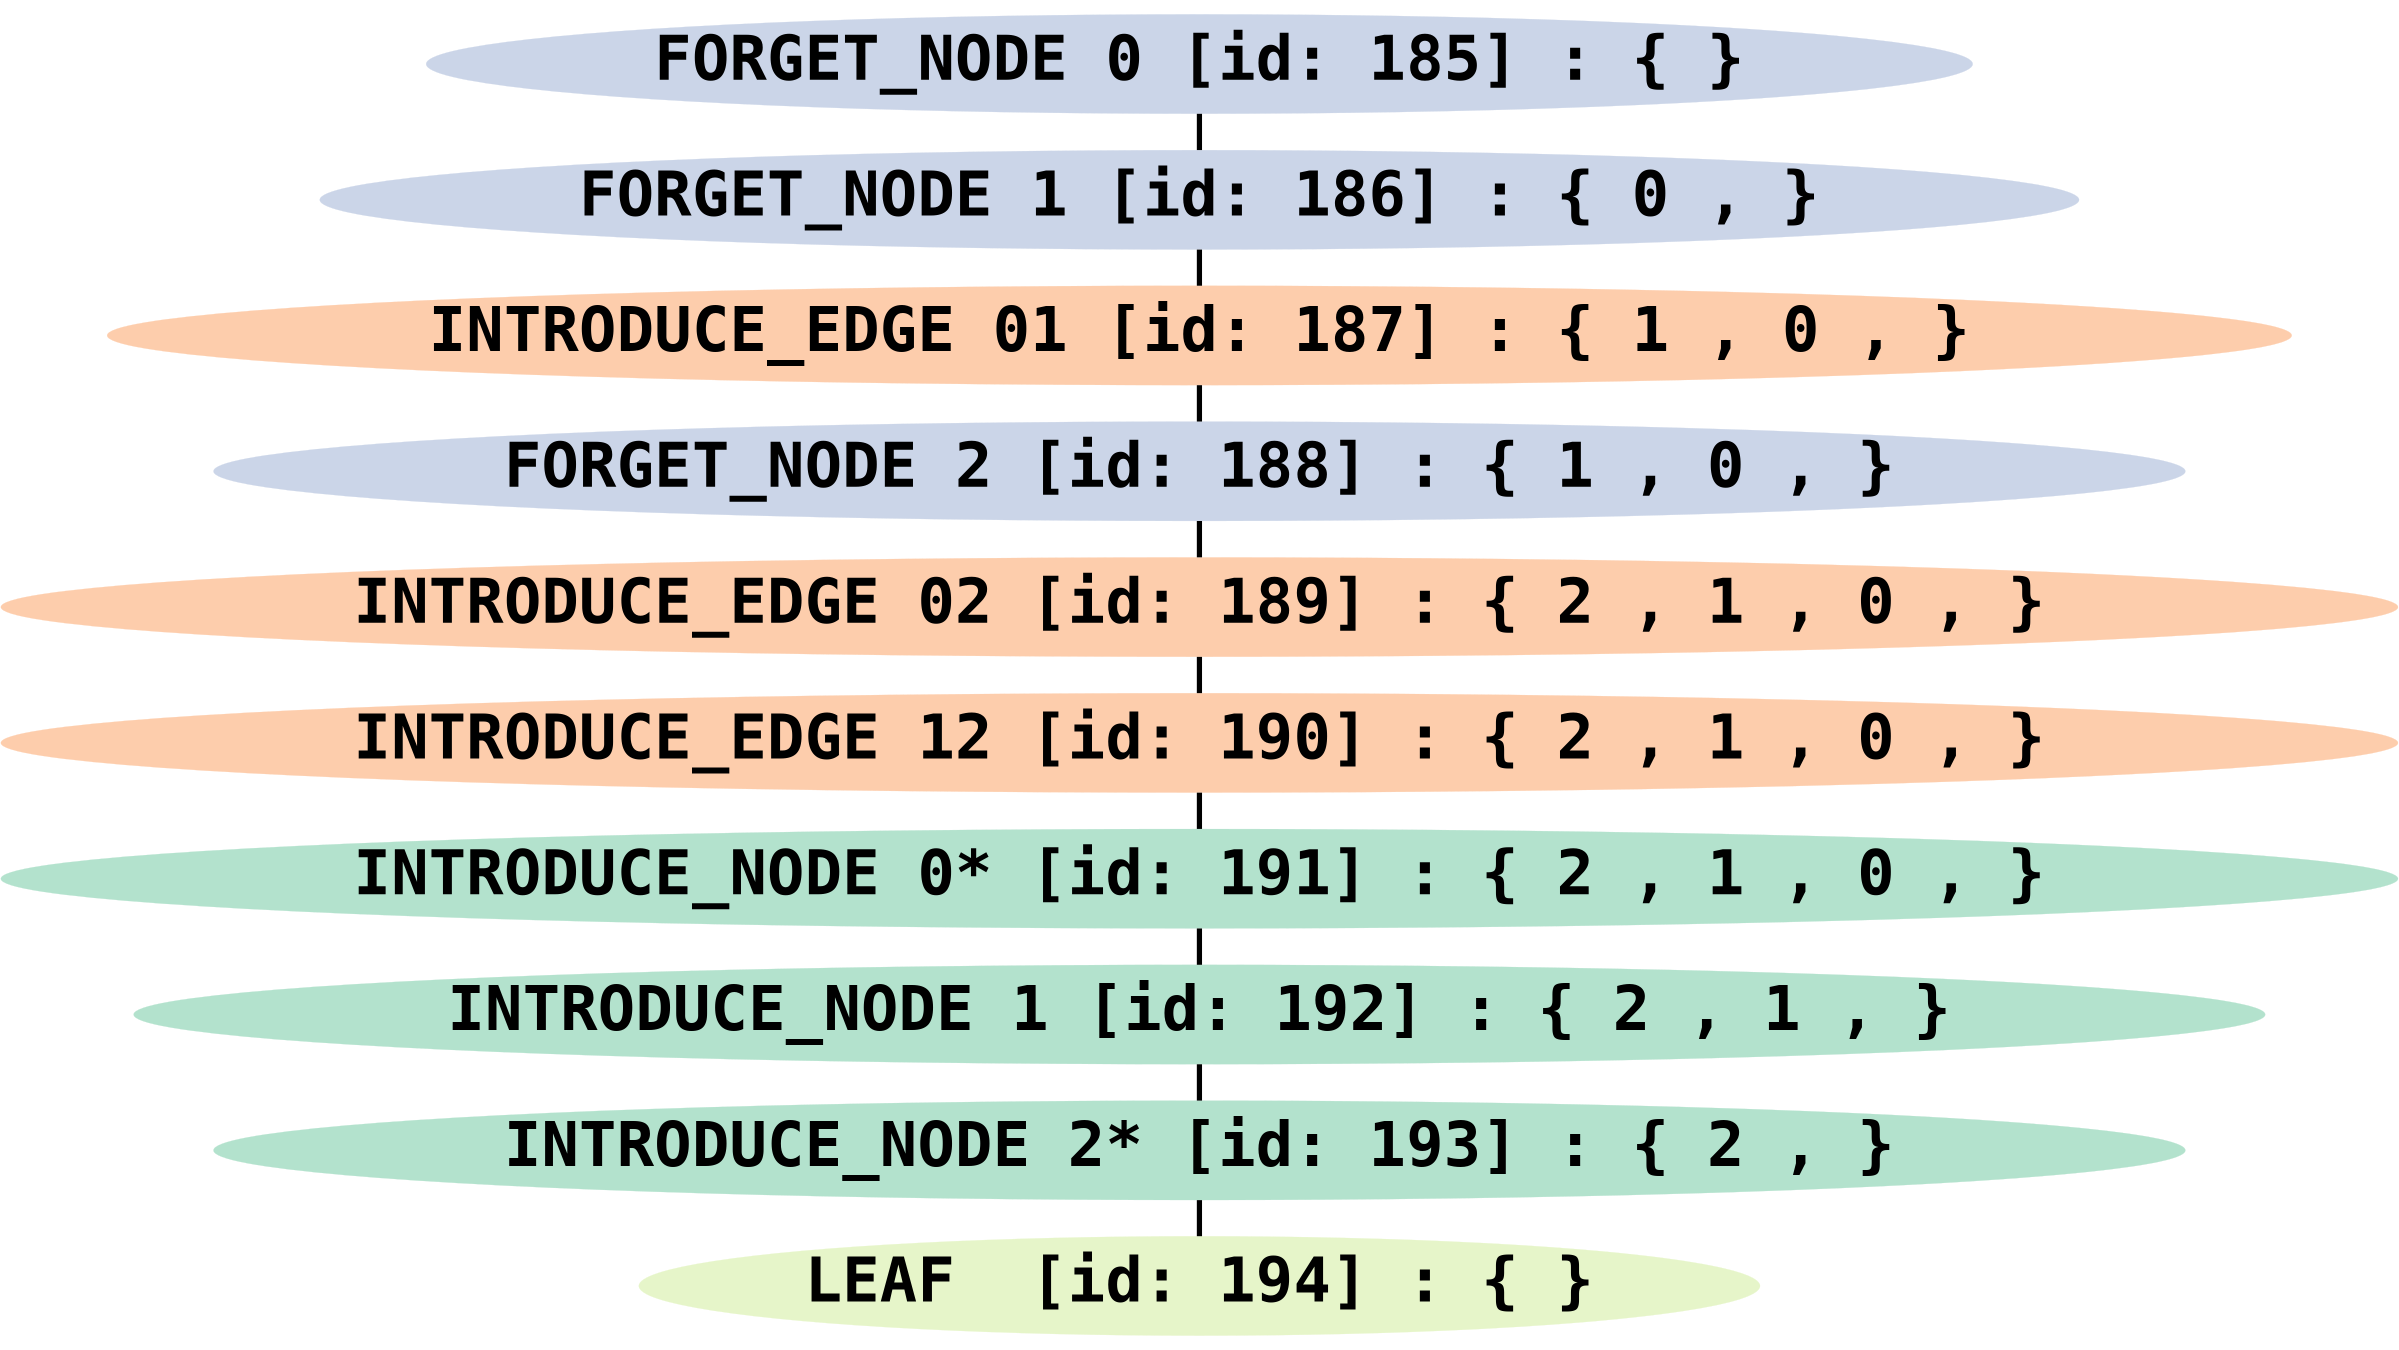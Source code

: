 graph G {
ratio = fill;
size = "16, 9";
node [fontsize = 300, fontname="Courier-Bold", colorscheme="pastel25"];
edge [penwidth = 25, layer="background", arrowhead=vee, arrowsize=25.0];
185 [label= "FORGET_NODE 0 [id: 185] : { }", color=3, style=filled]
186 [label= "FORGET_NODE 1 [id: 186] : { 0 , }", color=3, style=filled]
185 -- 186;
187 [label= "INTRODUCE_EDGE 01 [id: 187] : { 1 , 0 , }", color=2, style=filled]
186 -- 187;
188 [label= "FORGET_NODE 2 [id: 188] : { 1 , 0 , }", color=3, style=filled]
187 -- 188;
189 [label= "INTRODUCE_EDGE 02 [id: 189] : { 2 , 1 , 0 , }", color=2, style=filled]
188 -- 189;
190 [label= "INTRODUCE_EDGE 12 [id: 190] : { 2 , 1 , 0 , }", color=2, style=filled]
189 -- 190;
191 [label= "INTRODUCE_NODE 0* [id: 191] : { 2 , 1 , 0 , }", color=1, style=filled]
190 -- 191;
192 [label= "INTRODUCE_NODE 1 [id: 192] : { 2 , 1 , }", color=1, style=filled]
191 -- 192;
193 [label= "INTRODUCE_NODE 2* [id: 193] : { 2 , }", color=1, style=filled]
192 -- 193;
194 [label= "LEAF  [id: 194] : { }", color=5, style=filled]
193 -- 194;
}
